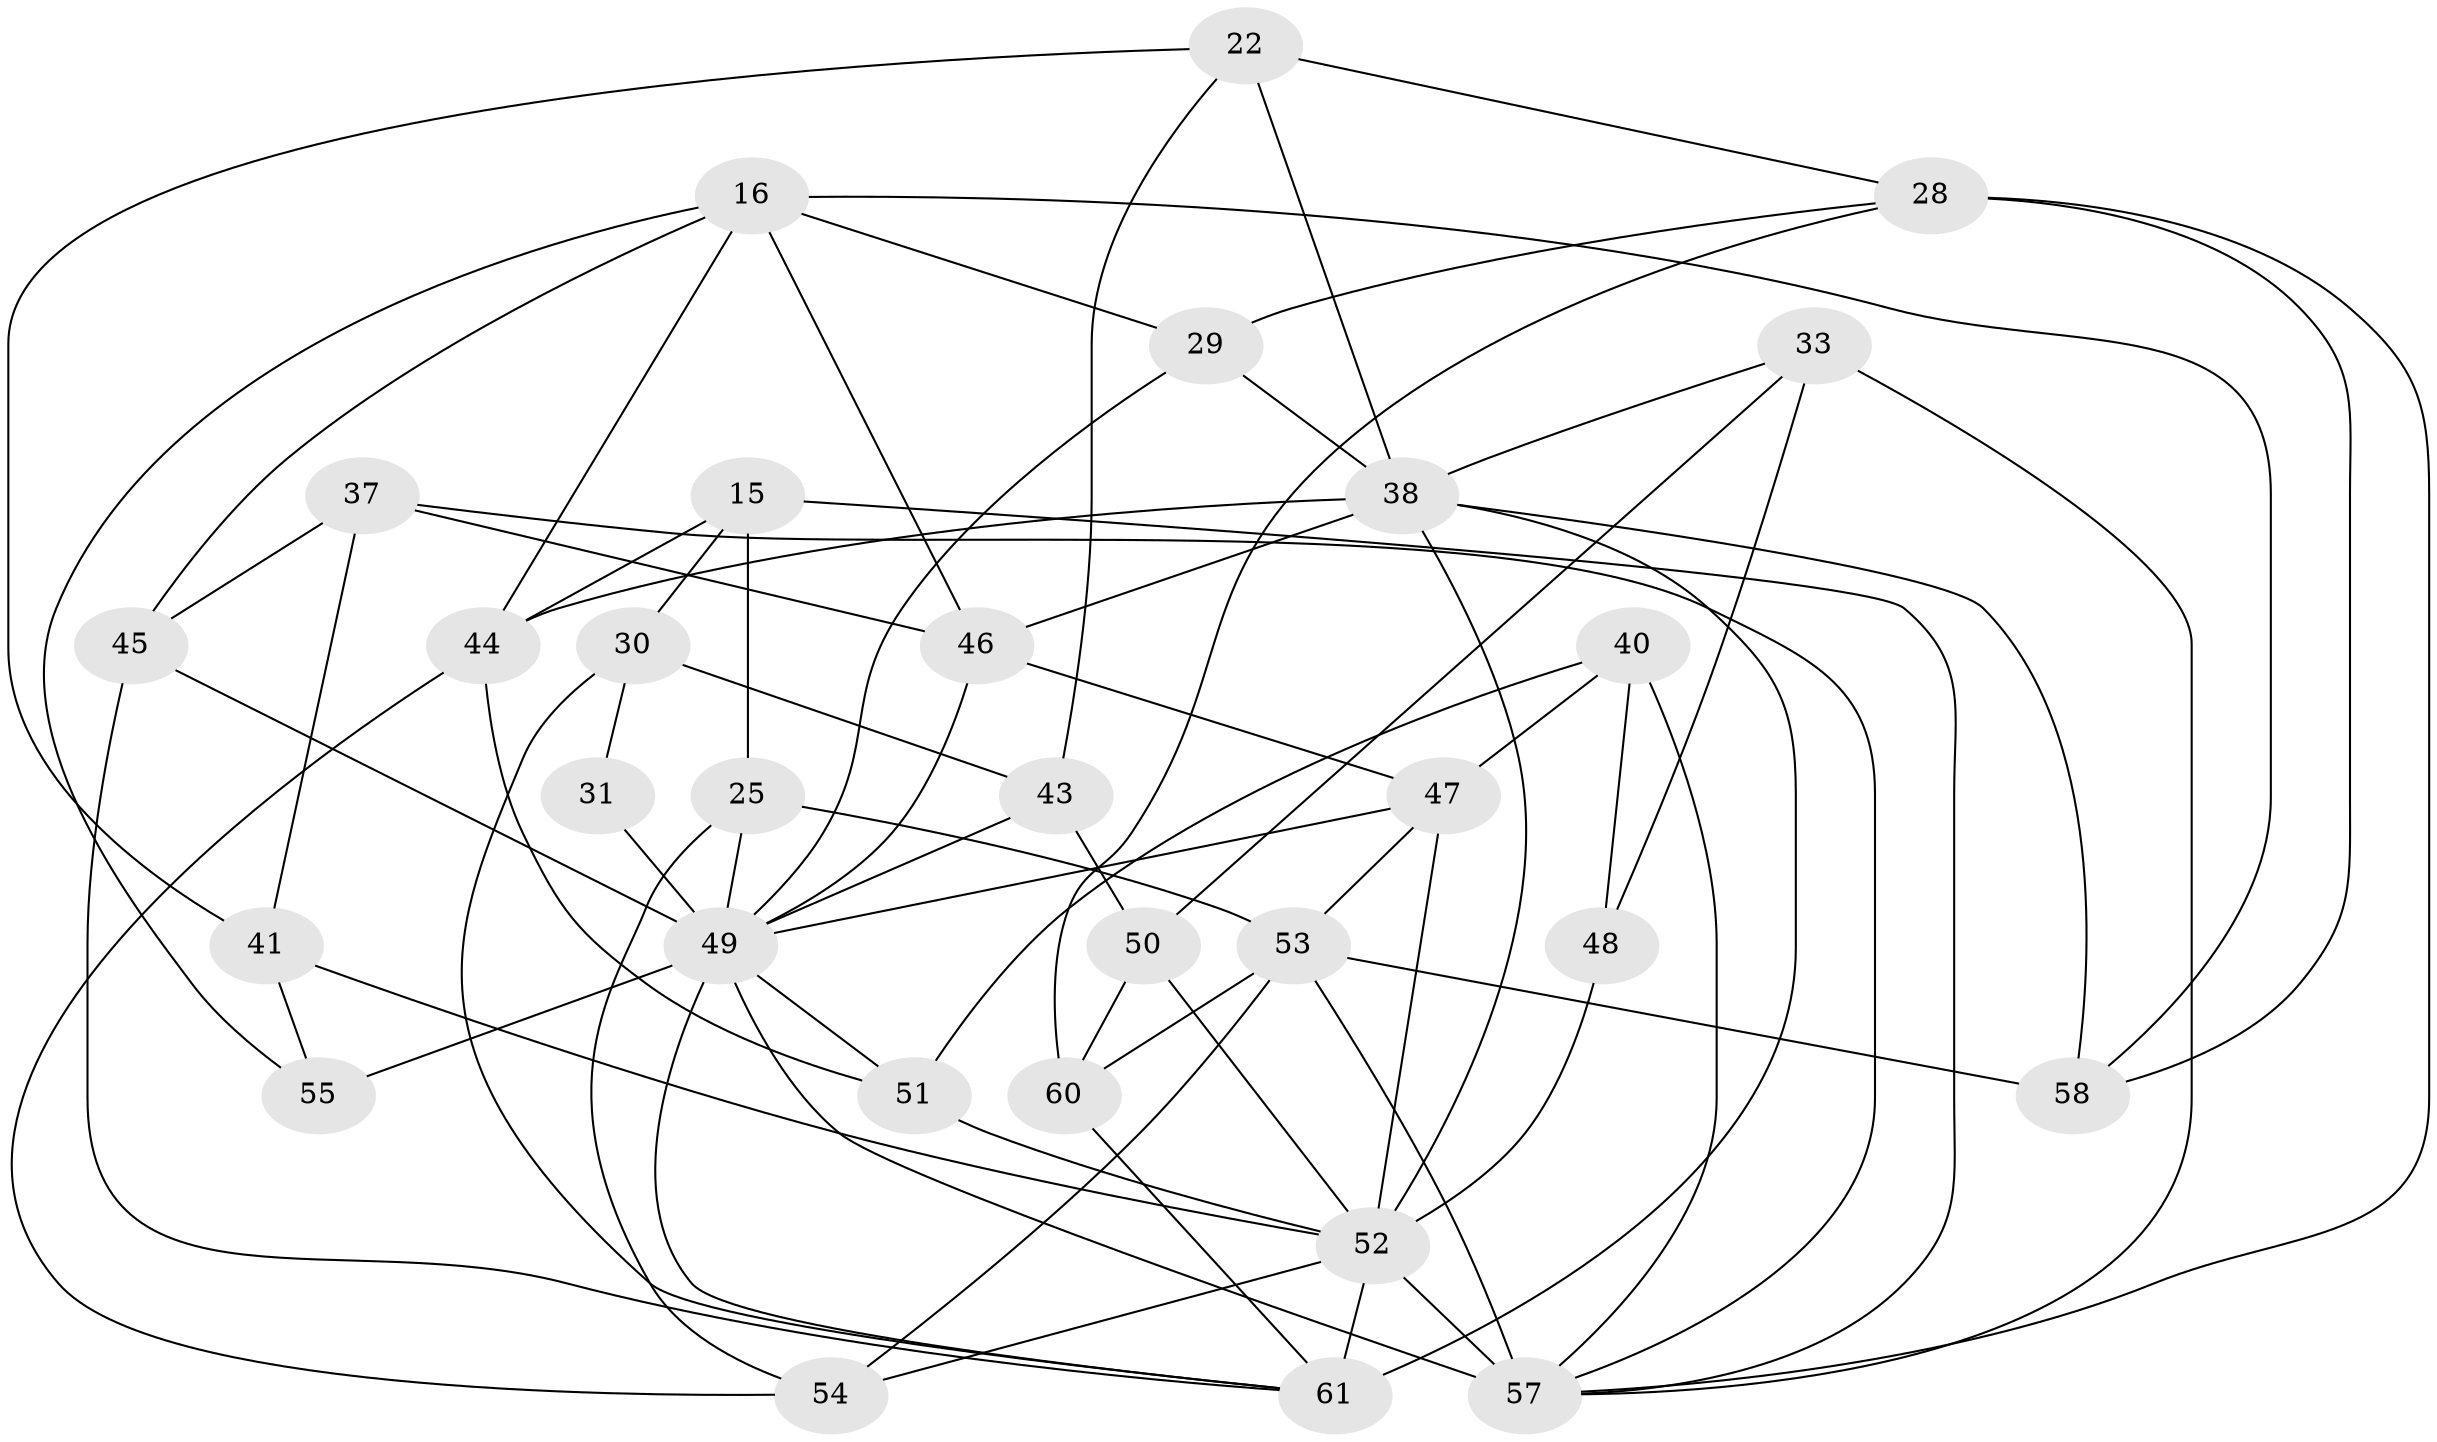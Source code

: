 // original degree distribution, {4: 1.0}
// Generated by graph-tools (version 1.1) at 2025/01/03/04/25 22:01:03]
// undirected, 30 vertices, 73 edges
graph export_dot {
graph [start="1"]
  node [color=gray90,style=filled];
  15 [super="+2"];
  16 [super="+3+8"];
  22;
  25 [super="+17"];
  28 [super="+19"];
  29;
  30;
  31;
  33;
  37;
  38 [super="+9"];
  40;
  41;
  43;
  44 [super="+26"];
  45;
  46 [super="+24"];
  47 [super="+12"];
  48;
  49 [super="+11+35"];
  50;
  51;
  52 [super="+10+32+27"];
  53 [super="+36"];
  54 [super="+20"];
  55;
  57 [super="+56"];
  58 [super="+34"];
  60;
  61 [super="+59"];
  15 -- 25 [weight=2];
  15 -- 44;
  15 -- 30;
  15 -- 57 [weight=2];
  16 -- 29;
  16 -- 44 [weight=2];
  16 -- 58;
  16 -- 45;
  16 -- 46 [weight=2];
  16 -- 55;
  22 -- 28;
  22 -- 41;
  22 -- 43;
  22 -- 38;
  25 -- 54 [weight=2];
  25 -- 53;
  25 -- 49;
  28 -- 58 [weight=2];
  28 -- 29;
  28 -- 60;
  28 -- 57;
  29 -- 49;
  29 -- 38;
  30 -- 43;
  30 -- 61;
  30 -- 31;
  31 -- 49 [weight=3];
  33 -- 38;
  33 -- 50;
  33 -- 57;
  33 -- 48;
  37 -- 41;
  37 -- 45;
  37 -- 46;
  37 -- 57;
  38 -- 46;
  38 -- 44;
  38 -- 58;
  38 -- 52;
  38 -- 61;
  40 -- 47;
  40 -- 51;
  40 -- 48;
  40 -- 57;
  41 -- 55;
  41 -- 52;
  43 -- 50;
  43 -- 49;
  44 -- 54;
  44 -- 51;
  45 -- 49;
  45 -- 61;
  46 -- 47;
  46 -- 49;
  47 -- 49 [weight=2];
  47 -- 52;
  47 -- 53;
  48 -- 52 [weight=2];
  49 -- 57 [weight=2];
  49 -- 61;
  49 -- 51;
  49 -- 55 [weight=2];
  50 -- 52;
  50 -- 60;
  51 -- 52;
  52 -- 61 [weight=3];
  52 -- 54;
  52 -- 57 [weight=3];
  53 -- 54 [weight=2];
  53 -- 58 [weight=2];
  53 -- 60;
  53 -- 57;
  60 -- 61;
}
